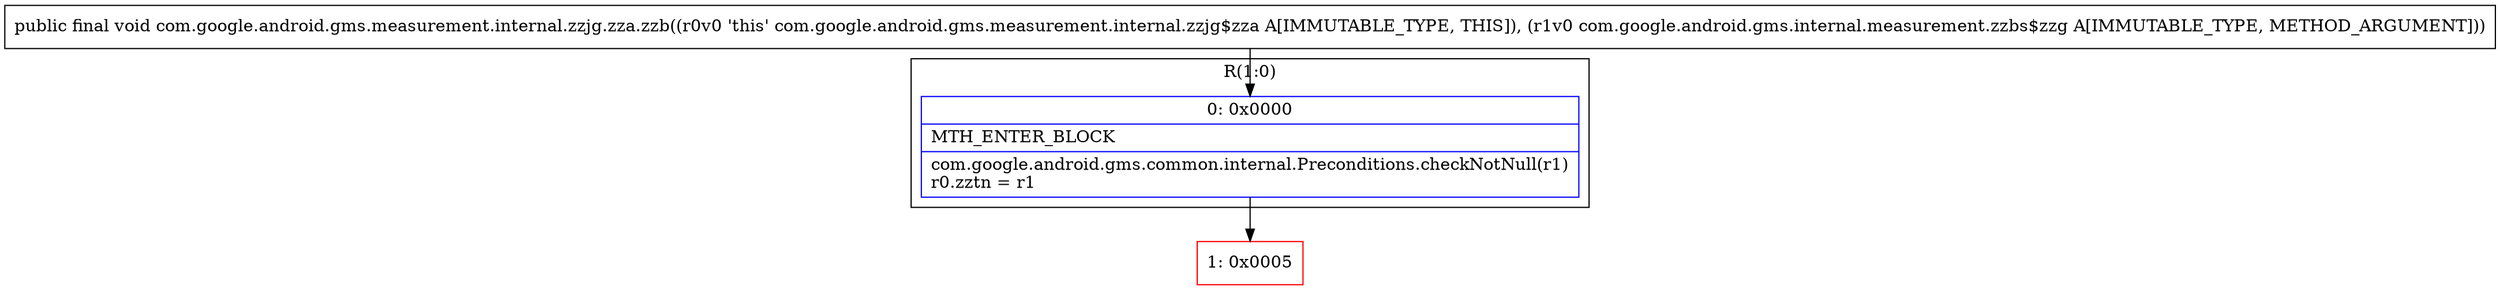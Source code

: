 digraph "CFG forcom.google.android.gms.measurement.internal.zzjg.zza.zzb(Lcom\/google\/android\/gms\/internal\/measurement\/zzbs$zzg;)V" {
subgraph cluster_Region_274724780 {
label = "R(1:0)";
node [shape=record,color=blue];
Node_0 [shape=record,label="{0\:\ 0x0000|MTH_ENTER_BLOCK\l|com.google.android.gms.common.internal.Preconditions.checkNotNull(r1)\lr0.zztn = r1\l}"];
}
Node_1 [shape=record,color=red,label="{1\:\ 0x0005}"];
MethodNode[shape=record,label="{public final void com.google.android.gms.measurement.internal.zzjg.zza.zzb((r0v0 'this' com.google.android.gms.measurement.internal.zzjg$zza A[IMMUTABLE_TYPE, THIS]), (r1v0 com.google.android.gms.internal.measurement.zzbs$zzg A[IMMUTABLE_TYPE, METHOD_ARGUMENT])) }"];
MethodNode -> Node_0;
Node_0 -> Node_1;
}

